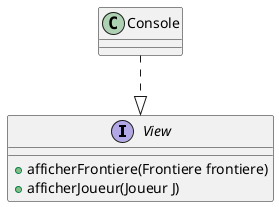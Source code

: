 @startuml view

interface View{
    + afficherFrontiere(Frontiere frontiere)
    + afficherJoueur(Joueur J)
}

class Console{

}

Console ..|> View

